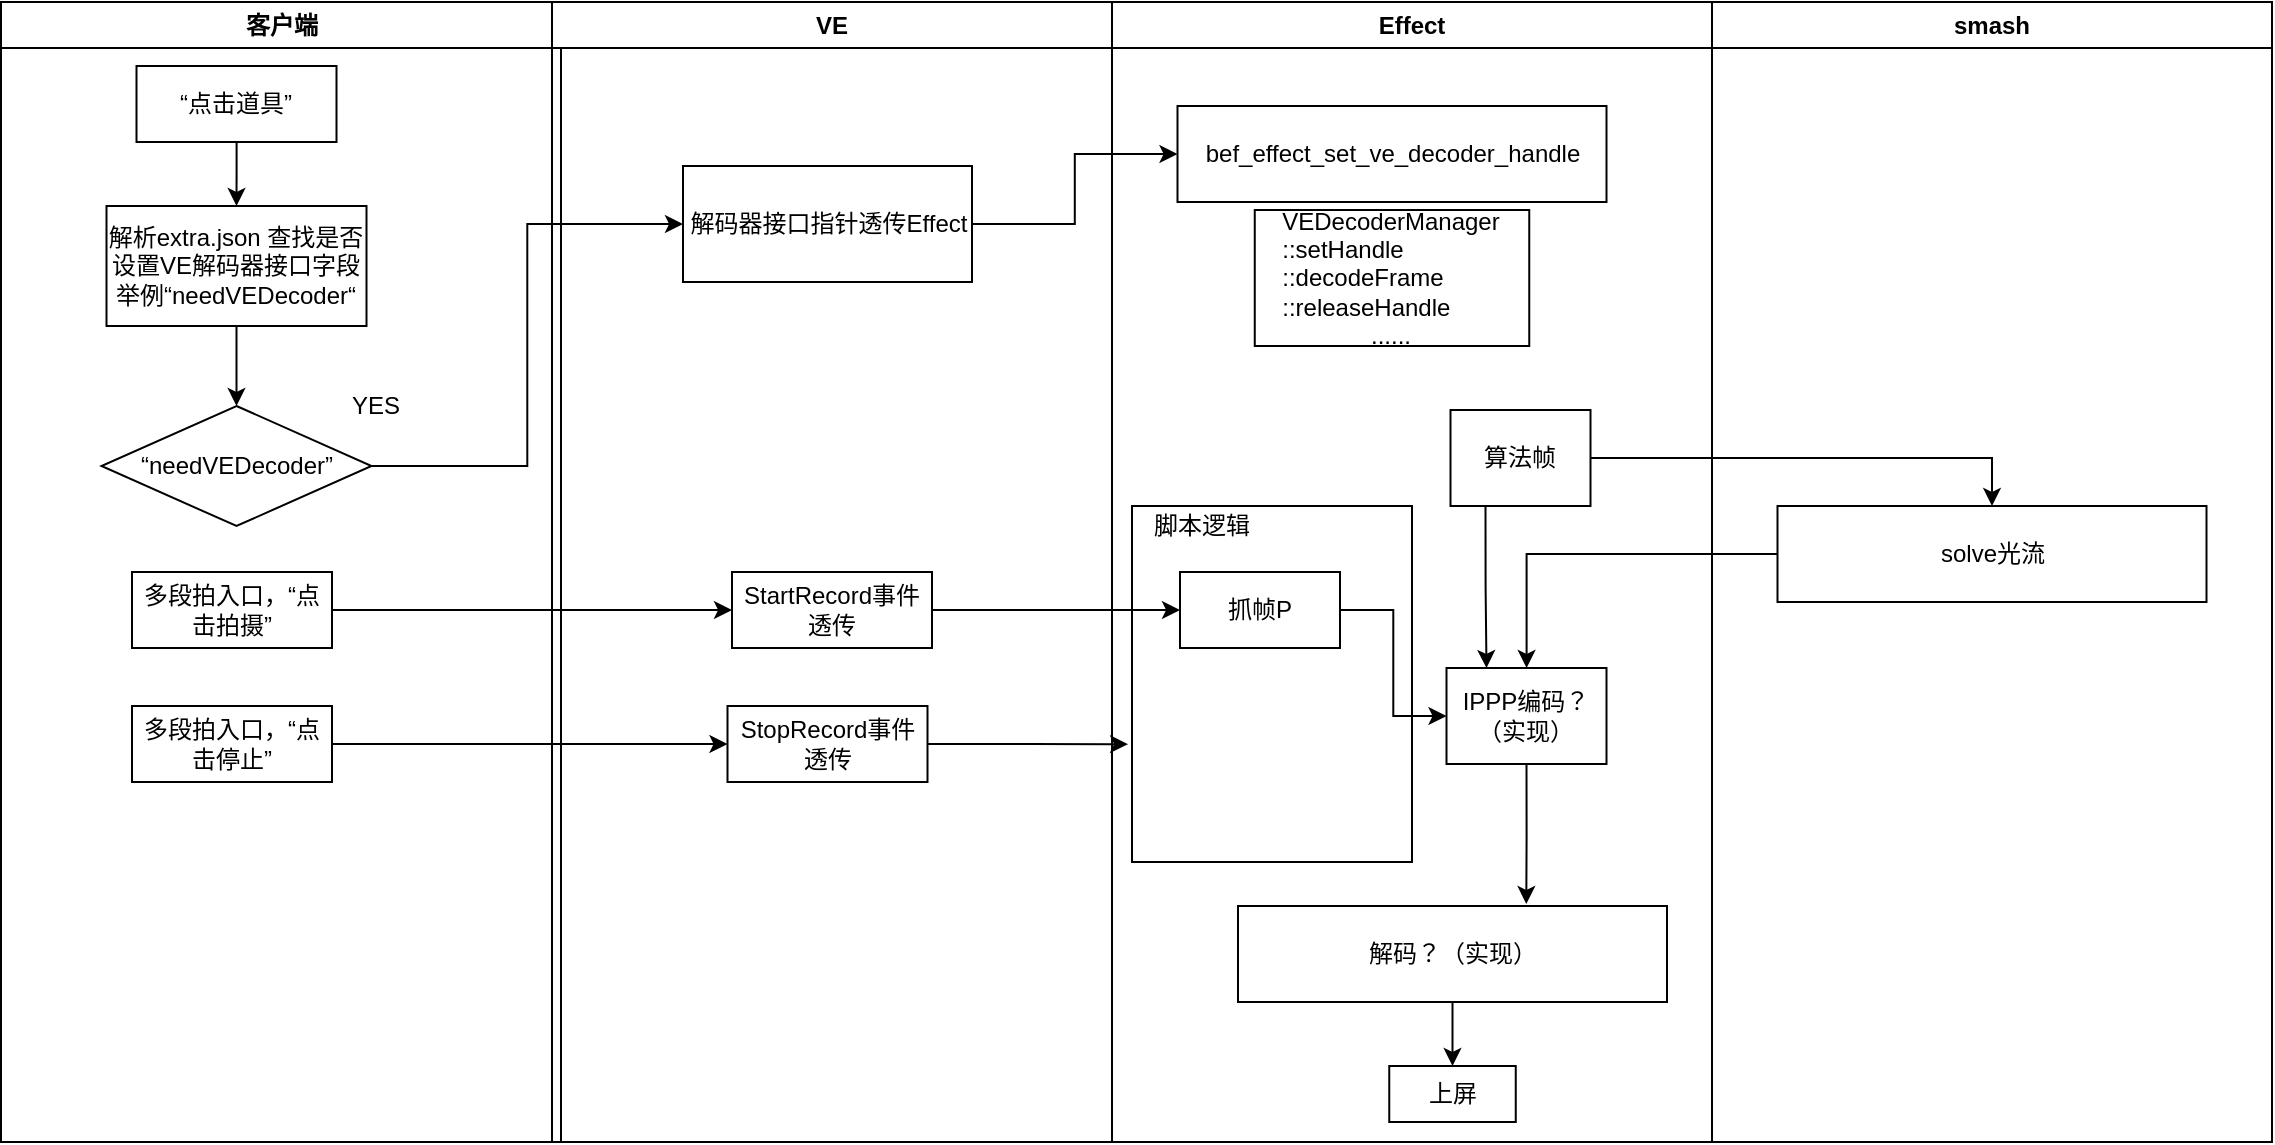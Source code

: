 <mxfile version="14.7.2" type="github">
  <diagram name="Page-1" id="e7e014a7-5840-1c2e-5031-d8a46d1fe8dd">
    <mxGraphModel dx="1298" dy="762" grid="1" gridSize="10" guides="1" tooltips="1" connect="1" arrows="1" fold="1" page="1" pageScale="1" pageWidth="1169" pageHeight="826" background="none" math="0" shadow="0">
      <root>
        <mxCell id="0" />
        <mxCell id="1" parent="0" />
        <mxCell id="2" value="客户端" style="swimlane;whiteSpace=wrap" parent="1" vertex="1">
          <mxGeometry x="164.5" y="128" width="280" height="570" as="geometry" />
        </mxCell>
        <mxCell id="swanziePNY3N-hAA2dYP-43" value="解析extra.json 查找是否设置VE解码器接口字段&lt;br&gt;举例“needVEDecoder“" style="rounded=0;whiteSpace=wrap;html=1;" vertex="1" parent="2">
          <mxGeometry x="52.75" y="102" width="130" height="60" as="geometry" />
        </mxCell>
        <mxCell id="swanziePNY3N-hAA2dYP-45" value="YES" style="text;html=1;strokeColor=none;fillColor=none;align=center;verticalAlign=middle;whiteSpace=wrap;rounded=0;" vertex="1" parent="2">
          <mxGeometry x="167.75" y="192" width="40" height="20" as="geometry" />
        </mxCell>
        <mxCell id="swanziePNY3N-hAA2dYP-69" style="edgeStyle=orthogonalEdgeStyle;rounded=0;orthogonalLoop=1;jettySize=auto;html=1;entryX=0.5;entryY=0;entryDx=0;entryDy=0;" edge="1" parent="2" source="swanziePNY3N-hAA2dYP-68" target="swanziePNY3N-hAA2dYP-43">
          <mxGeometry relative="1" as="geometry" />
        </mxCell>
        <mxCell id="swanziePNY3N-hAA2dYP-68" value="“点击道具”" style="rounded=0;whiteSpace=wrap;html=1;" vertex="1" parent="2">
          <mxGeometry x="67.75" y="32" width="100" height="38" as="geometry" />
        </mxCell>
        <mxCell id="swanziePNY3N-hAA2dYP-74" value="“needVEDecoder”" style="rhombus;whiteSpace=wrap;html=1;" vertex="1" parent="2">
          <mxGeometry x="50.25" y="202" width="135" height="60" as="geometry" />
        </mxCell>
        <mxCell id="swanziePNY3N-hAA2dYP-73" style="edgeStyle=orthogonalEdgeStyle;rounded=0;orthogonalLoop=1;jettySize=auto;html=1;exitX=0.5;exitY=1;exitDx=0;exitDy=0;" edge="1" parent="2" source="swanziePNY3N-hAA2dYP-43" target="swanziePNY3N-hAA2dYP-74">
          <mxGeometry relative="1" as="geometry">
            <mxPoint x="180" y="173" as="sourcePoint" />
            <mxPoint x="180.5" y="252" as="targetPoint" />
          </mxGeometry>
        </mxCell>
        <mxCell id="swanziePNY3N-hAA2dYP-79" value="多段拍入口，“点击拍摄”" style="rounded=0;whiteSpace=wrap;html=1;" vertex="1" parent="2">
          <mxGeometry x="65.5" y="285" width="100" height="38" as="geometry" />
        </mxCell>
        <mxCell id="swanziePNY3N-hAA2dYP-88" value="多段拍入口，“点击停止”" style="rounded=0;whiteSpace=wrap;html=1;" vertex="1" parent="2">
          <mxGeometry x="65.5" y="352" width="100" height="38" as="geometry" />
        </mxCell>
        <mxCell id="3" value="VE" style="swimlane;whiteSpace=wrap" parent="1" vertex="1">
          <mxGeometry x="440" y="128" width="280" height="570" as="geometry" />
        </mxCell>
        <mxCell id="swanziePNY3N-hAA2dYP-42" value="解码器接口指针透传Effect" style="rounded=0;whiteSpace=wrap;html=1;" vertex="1" parent="3">
          <mxGeometry x="65.5" y="82" width="144.5" height="58" as="geometry" />
        </mxCell>
        <mxCell id="swanziePNY3N-hAA2dYP-80" value="StartRecord事件透传" style="rounded=0;whiteSpace=wrap;html=1;" vertex="1" parent="3">
          <mxGeometry x="90" y="285" width="100" height="38" as="geometry" />
        </mxCell>
        <mxCell id="swanziePNY3N-hAA2dYP-81" value="StopRecord事件透传" style="rounded=0;whiteSpace=wrap;html=1;" vertex="1" parent="3">
          <mxGeometry x="87.75" y="352" width="100" height="38" as="geometry" />
        </mxCell>
        <mxCell id="4" value="Effect" style="swimlane;whiteSpace=wrap" parent="1" vertex="1">
          <mxGeometry x="720" y="128" width="300" height="570" as="geometry" />
        </mxCell>
        <mxCell id="swanziePNY3N-hAA2dYP-90" value="" style="rounded=0;whiteSpace=wrap;html=1;" vertex="1" parent="4">
          <mxGeometry x="10" y="252" width="140" height="178" as="geometry" />
        </mxCell>
        <mxCell id="swanziePNY3N-hAA2dYP-48" value="bef_effect_set_ve_decoder_handle" style="rounded=0;whiteSpace=wrap;html=1;" vertex="1" parent="4">
          <mxGeometry x="32.75" y="52" width="214.5" height="48" as="geometry" />
        </mxCell>
        <mxCell id="swanziePNY3N-hAA2dYP-62" style="edgeStyle=orthogonalEdgeStyle;rounded=0;orthogonalLoop=1;jettySize=auto;html=1;entryX=0.25;entryY=0;entryDx=0;entryDy=0;exitX=0.25;exitY=1;exitDx=0;exitDy=0;" edge="1" parent="4" source="swanziePNY3N-hAA2dYP-53" target="swanziePNY3N-hAA2dYP-58">
          <mxGeometry relative="1" as="geometry" />
        </mxCell>
        <mxCell id="swanziePNY3N-hAA2dYP-53" value="算法帧" style="rounded=0;whiteSpace=wrap;html=1;" vertex="1" parent="4">
          <mxGeometry x="169.25" y="204" width="70" height="48" as="geometry" />
        </mxCell>
        <mxCell id="swanziePNY3N-hAA2dYP-58" value="IPPP编码？（实现）" style="rounded=0;whiteSpace=wrap;html=1;" vertex="1" parent="4">
          <mxGeometry x="167.25" y="333" width="80" height="48" as="geometry" />
        </mxCell>
        <mxCell id="swanziePNY3N-hAA2dYP-95" style="edgeStyle=orthogonalEdgeStyle;rounded=0;orthogonalLoop=1;jettySize=auto;html=1;entryX=0.5;entryY=0;entryDx=0;entryDy=0;" edge="1" parent="4" source="swanziePNY3N-hAA2dYP-63" target="swanziePNY3N-hAA2dYP-94">
          <mxGeometry relative="1" as="geometry" />
        </mxCell>
        <mxCell id="swanziePNY3N-hAA2dYP-63" value="解码？（实现）" style="rounded=0;whiteSpace=wrap;html=1;" vertex="1" parent="4">
          <mxGeometry x="63" y="452" width="214.5" height="48" as="geometry" />
        </mxCell>
        <mxCell id="swanziePNY3N-hAA2dYP-66" style="edgeStyle=orthogonalEdgeStyle;rounded=0;orthogonalLoop=1;jettySize=auto;html=1;entryX=0.672;entryY=-0.021;entryDx=0;entryDy=0;entryPerimeter=0;exitX=0.5;exitY=1;exitDx=0;exitDy=0;" edge="1" parent="4" source="swanziePNY3N-hAA2dYP-58" target="swanziePNY3N-hAA2dYP-63">
          <mxGeometry relative="1" as="geometry">
            <mxPoint x="179" y="462" as="targetPoint" />
          </mxGeometry>
        </mxCell>
        <mxCell id="swanziePNY3N-hAA2dYP-84" style="edgeStyle=orthogonalEdgeStyle;rounded=0;orthogonalLoop=1;jettySize=auto;html=1;entryX=0;entryY=0.5;entryDx=0;entryDy=0;" edge="1" parent="4" source="swanziePNY3N-hAA2dYP-82" target="swanziePNY3N-hAA2dYP-58">
          <mxGeometry relative="1" as="geometry" />
        </mxCell>
        <mxCell id="swanziePNY3N-hAA2dYP-82" value="抓帧P" style="rounded=0;whiteSpace=wrap;html=1;" vertex="1" parent="4">
          <mxGeometry x="34" y="285" width="80" height="38" as="geometry" />
        </mxCell>
        <mxCell id="swanziePNY3N-hAA2dYP-83" value="VEDecoderManager&lt;br&gt;&lt;div style=&quot;text-align: left&quot;&gt;&lt;span&gt;::setHandle&lt;/span&gt;&lt;/div&gt;&lt;div style=&quot;text-align: left&quot;&gt;&lt;span&gt;::decodeFrame&lt;/span&gt;&lt;/div&gt;&lt;div style=&quot;text-align: left&quot;&gt;&lt;span&gt;::releaseHandle&lt;/span&gt;&lt;/div&gt;......" style="rounded=0;whiteSpace=wrap;html=1;" vertex="1" parent="4">
          <mxGeometry x="71.38" y="104" width="137.25" height="68" as="geometry" />
        </mxCell>
        <mxCell id="swanziePNY3N-hAA2dYP-94" value="上屏" style="rounded=0;whiteSpace=wrap;html=1;" vertex="1" parent="4">
          <mxGeometry x="138.63" y="532" width="63.25" height="28" as="geometry" />
        </mxCell>
        <mxCell id="swanziePNY3N-hAA2dYP-41" value="smash" style="swimlane;whiteSpace=wrap" vertex="1" parent="1">
          <mxGeometry x="1020" y="128" width="280" height="570" as="geometry" />
        </mxCell>
        <mxCell id="swanziePNY3N-hAA2dYP-57" value="solve光流" style="rounded=0;whiteSpace=wrap;html=1;" vertex="1" parent="swanziePNY3N-hAA2dYP-41">
          <mxGeometry x="32.75" y="252" width="214.5" height="48" as="geometry" />
        </mxCell>
        <mxCell id="swanziePNY3N-hAA2dYP-46" style="edgeStyle=orthogonalEdgeStyle;rounded=0;orthogonalLoop=1;jettySize=auto;html=1;entryX=0;entryY=0.5;entryDx=0;entryDy=0;exitX=1;exitY=0.5;exitDx=0;exitDy=0;" edge="1" parent="1" source="swanziePNY3N-hAA2dYP-74" target="swanziePNY3N-hAA2dYP-42">
          <mxGeometry relative="1" as="geometry" />
        </mxCell>
        <mxCell id="swanziePNY3N-hAA2dYP-49" style="edgeStyle=orthogonalEdgeStyle;rounded=0;orthogonalLoop=1;jettySize=auto;html=1;entryX=0;entryY=0.5;entryDx=0;entryDy=0;" edge="1" parent="1" source="swanziePNY3N-hAA2dYP-42" target="swanziePNY3N-hAA2dYP-48">
          <mxGeometry relative="1" as="geometry" />
        </mxCell>
        <mxCell id="swanziePNY3N-hAA2dYP-60" style="edgeStyle=orthogonalEdgeStyle;rounded=0;orthogonalLoop=1;jettySize=auto;html=1;entryX=0.5;entryY=0;entryDx=0;entryDy=0;" edge="1" parent="1" source="swanziePNY3N-hAA2dYP-53" target="swanziePNY3N-hAA2dYP-57">
          <mxGeometry relative="1" as="geometry" />
        </mxCell>
        <mxCell id="swanziePNY3N-hAA2dYP-61" style="edgeStyle=orthogonalEdgeStyle;rounded=0;orthogonalLoop=1;jettySize=auto;html=1;" edge="1" parent="1" source="swanziePNY3N-hAA2dYP-57" target="swanziePNY3N-hAA2dYP-58">
          <mxGeometry relative="1" as="geometry" />
        </mxCell>
        <mxCell id="swanziePNY3N-hAA2dYP-86" style="edgeStyle=orthogonalEdgeStyle;rounded=0;orthogonalLoop=1;jettySize=auto;html=1;entryX=0;entryY=0.5;entryDx=0;entryDy=0;" edge="1" parent="1" source="swanziePNY3N-hAA2dYP-80" target="swanziePNY3N-hAA2dYP-82">
          <mxGeometry relative="1" as="geometry" />
        </mxCell>
        <mxCell id="swanziePNY3N-hAA2dYP-87" style="edgeStyle=orthogonalEdgeStyle;rounded=0;orthogonalLoop=1;jettySize=auto;html=1;entryX=0;entryY=0.5;entryDx=0;entryDy=0;" edge="1" parent="1" source="swanziePNY3N-hAA2dYP-79" target="swanziePNY3N-hAA2dYP-80">
          <mxGeometry relative="1" as="geometry" />
        </mxCell>
        <mxCell id="swanziePNY3N-hAA2dYP-89" style="edgeStyle=orthogonalEdgeStyle;rounded=0;orthogonalLoop=1;jettySize=auto;html=1;entryX=0;entryY=0.5;entryDx=0;entryDy=0;" edge="1" parent="1" source="swanziePNY3N-hAA2dYP-88" target="swanziePNY3N-hAA2dYP-81">
          <mxGeometry relative="1" as="geometry" />
        </mxCell>
        <mxCell id="swanziePNY3N-hAA2dYP-91" value="脚本逻辑" style="text;html=1;strokeColor=none;fillColor=none;align=center;verticalAlign=middle;whiteSpace=wrap;rounded=0;" vertex="1" parent="1">
          <mxGeometry x="730" y="380" width="70" height="20" as="geometry" />
        </mxCell>
        <mxCell id="swanziePNY3N-hAA2dYP-93" style="edgeStyle=orthogonalEdgeStyle;rounded=0;orthogonalLoop=1;jettySize=auto;html=1;entryX=-0.014;entryY=0.669;entryDx=0;entryDy=0;entryPerimeter=0;" edge="1" parent="1" source="swanziePNY3N-hAA2dYP-81" target="swanziePNY3N-hAA2dYP-90">
          <mxGeometry relative="1" as="geometry" />
        </mxCell>
      </root>
    </mxGraphModel>
  </diagram>
</mxfile>
